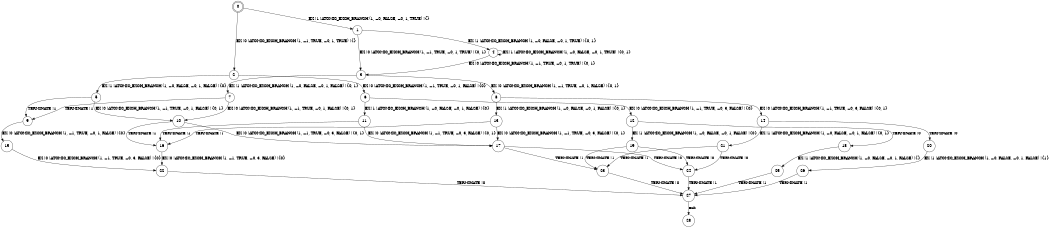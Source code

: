 digraph BCG {
size = "7, 10.5";
center = TRUE;
node [shape = circle];
0 [peripheries = 2];
0 -> 1 [label = "EX !1 !ATOMIC_EXCH_BRANCH (1, +0, FALSE, +0, 1, TRUE) !{}"];
0 -> 2 [label = "EX !0 !ATOMIC_EXCH_BRANCH (1, +1, TRUE, +0, 1, TRUE) !{}"];
1 -> 3 [label = "EX !0 !ATOMIC_EXCH_BRANCH (1, +1, TRUE, +0, 1, TRUE) !{0, 1}"];
1 -> 4 [label = "EX !1 !ATOMIC_EXCH_BRANCH (1, +0, FALSE, +0, 1, TRUE) !{0, 1}"];
2 -> 5 [label = "EX !1 !ATOMIC_EXCH_BRANCH (1, +0, FALSE, +0, 1, FALSE) !{0}"];
2 -> 6 [label = "EX !0 !ATOMIC_EXCH_BRANCH (1, +1, TRUE, +0, 1, FALSE) !{0}"];
3 -> 7 [label = "EX !1 !ATOMIC_EXCH_BRANCH (1, +0, FALSE, +0, 1, FALSE) !{0, 1}"];
3 -> 8 [label = "EX !0 !ATOMIC_EXCH_BRANCH (1, +1, TRUE, +0, 1, FALSE) !{0, 1}"];
4 -> 3 [label = "EX !0 !ATOMIC_EXCH_BRANCH (1, +1, TRUE, +0, 1, TRUE) !{0, 1}"];
4 -> 4 [label = "EX !1 !ATOMIC_EXCH_BRANCH (1, +0, FALSE, +0, 1, TRUE) !{0, 1}"];
5 -> 9 [label = "TERMINATE !1"];
5 -> 10 [label = "EX !0 !ATOMIC_EXCH_BRANCH (1, +1, TRUE, +0, 1, FALSE) !{0, 1}"];
6 -> 11 [label = "EX !1 !ATOMIC_EXCH_BRANCH (1, +0, FALSE, +0, 1, FALSE) !{0}"];
6 -> 12 [label = "EX !0 !ATOMIC_EXCH_BRANCH (1, +1, TRUE, +0, 3, FALSE) !{0}"];
7 -> 9 [label = "TERMINATE !1"];
7 -> 10 [label = "EX !0 !ATOMIC_EXCH_BRANCH (1, +1, TRUE, +0, 1, FALSE) !{0, 1}"];
8 -> 13 [label = "EX !1 !ATOMIC_EXCH_BRANCH (1, +0, FALSE, +0, 1, FALSE) !{0, 1}"];
8 -> 14 [label = "EX !0 !ATOMIC_EXCH_BRANCH (1, +1, TRUE, +0, 3, FALSE) !{0, 1}"];
9 -> 15 [label = "EX !0 !ATOMIC_EXCH_BRANCH (1, +1, TRUE, +0, 1, FALSE) !{0}"];
10 -> 16 [label = "TERMINATE !1"];
10 -> 17 [label = "EX !0 !ATOMIC_EXCH_BRANCH (1, +1, TRUE, +0, 3, FALSE) !{0, 1}"];
11 -> 16 [label = "TERMINATE !1"];
11 -> 17 [label = "EX !0 !ATOMIC_EXCH_BRANCH (1, +1, TRUE, +0, 3, FALSE) !{0, 1}"];
12 -> 18 [label = "TERMINATE !0"];
12 -> 19 [label = "EX !1 !ATOMIC_EXCH_BRANCH (1, +0, FALSE, +0, 1, FALSE) !{0}"];
13 -> 16 [label = "TERMINATE !1"];
13 -> 17 [label = "EX !0 !ATOMIC_EXCH_BRANCH (1, +1, TRUE, +0, 3, FALSE) !{0, 1}"];
14 -> 20 [label = "TERMINATE !0"];
14 -> 21 [label = "EX !1 !ATOMIC_EXCH_BRANCH (1, +0, FALSE, +0, 1, FALSE) !{0, 1}"];
15 -> 22 [label = "EX !0 !ATOMIC_EXCH_BRANCH (1, +1, TRUE, +0, 3, FALSE) !{0}"];
16 -> 22 [label = "EX !0 !ATOMIC_EXCH_BRANCH (1, +1, TRUE, +0, 3, FALSE) !{0}"];
17 -> 23 [label = "TERMINATE !1"];
17 -> 24 [label = "TERMINATE !0"];
18 -> 25 [label = "EX !1 !ATOMIC_EXCH_BRANCH (1, +0, FALSE, +0, 1, FALSE) !{}"];
19 -> 23 [label = "TERMINATE !1"];
19 -> 24 [label = "TERMINATE !0"];
20 -> 26 [label = "EX !1 !ATOMIC_EXCH_BRANCH (1, +0, FALSE, +0, 1, FALSE) !{1}"];
21 -> 23 [label = "TERMINATE !1"];
21 -> 24 [label = "TERMINATE !0"];
22 -> 27 [label = "TERMINATE !0"];
23 -> 27 [label = "TERMINATE !0"];
24 -> 27 [label = "TERMINATE !1"];
25 -> 27 [label = "TERMINATE !1"];
26 -> 27 [label = "TERMINATE !1"];
27 -> 28 [label = "exit"];
}
